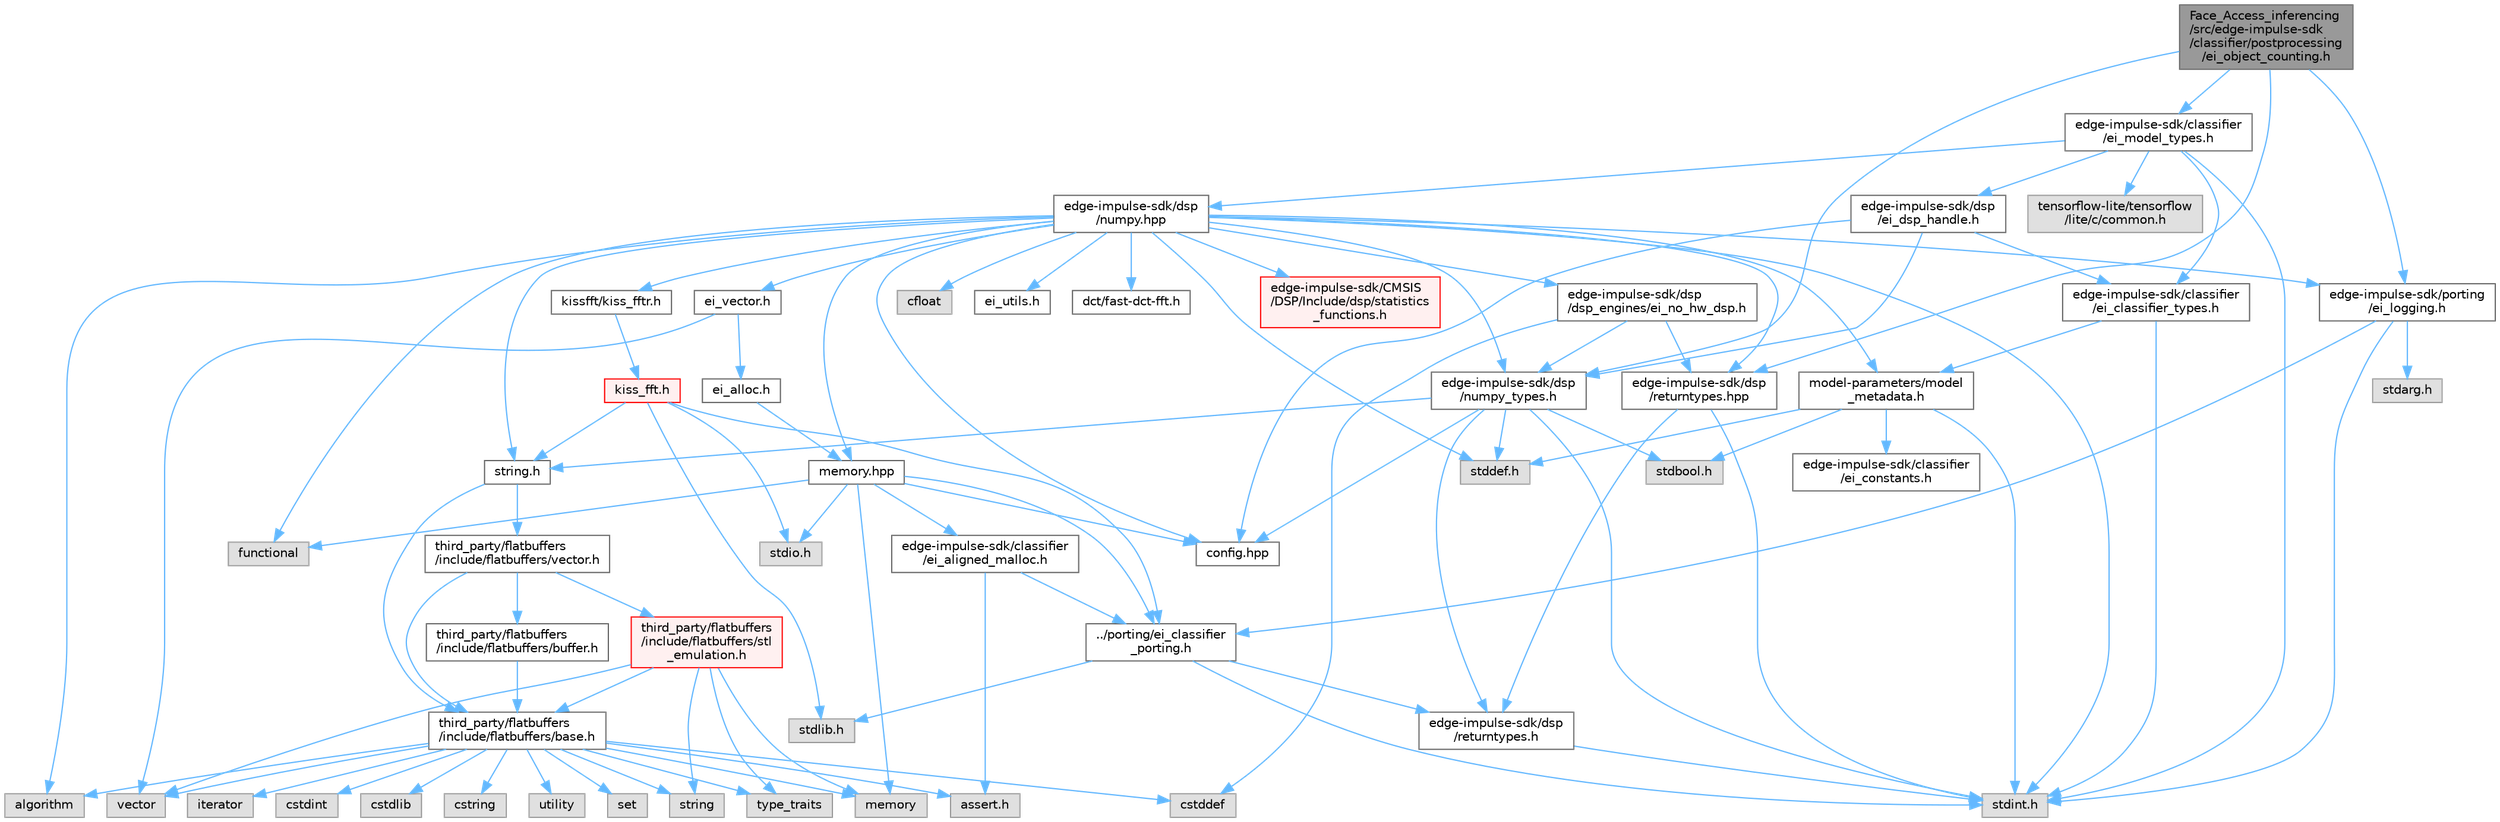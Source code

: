 digraph "Face_Access_inferencing/src/edge-impulse-sdk/classifier/postprocessing/ei_object_counting.h"
{
 // LATEX_PDF_SIZE
  bgcolor="transparent";
  edge [fontname=Helvetica,fontsize=10,labelfontname=Helvetica,labelfontsize=10];
  node [fontname=Helvetica,fontsize=10,shape=box,height=0.2,width=0.4];
  Node1 [id="Node000001",label="Face_Access_inferencing\l/src/edge-impulse-sdk\l/classifier/postprocessing\l/ei_object_counting.h",height=0.2,width=0.4,color="gray40", fillcolor="grey60", style="filled", fontcolor="black",tooltip=" "];
  Node1 -> Node2 [id="edge95_Node000001_Node000002",color="steelblue1",style="solid",tooltip=" "];
  Node2 [id="Node000002",label="edge-impulse-sdk/dsp\l/numpy_types.h",height=0.2,width=0.4,color="grey40", fillcolor="white", style="filled",URL="$numpy__types_8h.html",tooltip=" "];
  Node2 -> Node3 [id="edge96_Node000002_Node000003",color="steelblue1",style="solid",tooltip=" "];
  Node3 [id="Node000003",label="stdint.h",height=0.2,width=0.4,color="grey60", fillcolor="#E0E0E0", style="filled",tooltip=" "];
  Node2 -> Node4 [id="edge97_Node000002_Node000004",color="steelblue1",style="solid",tooltip=" "];
  Node4 [id="Node000004",label="stdbool.h",height=0.2,width=0.4,color="grey60", fillcolor="#E0E0E0", style="filled",tooltip=" "];
  Node2 -> Node5 [id="edge98_Node000002_Node000005",color="steelblue1",style="solid",tooltip=" "];
  Node5 [id="Node000005",label="string.h",height=0.2,width=0.4,color="grey40", fillcolor="white", style="filled",URL="$string_8h.html",tooltip=" "];
  Node5 -> Node6 [id="edge99_Node000005_Node000006",color="steelblue1",style="solid",tooltip=" "];
  Node6 [id="Node000006",label="third_party/flatbuffers\l/include/flatbuffers/base.h",height=0.2,width=0.4,color="grey40", fillcolor="white", style="filled",URL="$base_8h.html",tooltip=" "];
  Node6 -> Node7 [id="edge100_Node000006_Node000007",color="steelblue1",style="solid",tooltip=" "];
  Node7 [id="Node000007",label="assert.h",height=0.2,width=0.4,color="grey60", fillcolor="#E0E0E0", style="filled",tooltip=" "];
  Node6 -> Node8 [id="edge101_Node000006_Node000008",color="steelblue1",style="solid",tooltip=" "];
  Node8 [id="Node000008",label="cstdint",height=0.2,width=0.4,color="grey60", fillcolor="#E0E0E0", style="filled",tooltip=" "];
  Node6 -> Node9 [id="edge102_Node000006_Node000009",color="steelblue1",style="solid",tooltip=" "];
  Node9 [id="Node000009",label="cstddef",height=0.2,width=0.4,color="grey60", fillcolor="#E0E0E0", style="filled",tooltip=" "];
  Node6 -> Node10 [id="edge103_Node000006_Node000010",color="steelblue1",style="solid",tooltip=" "];
  Node10 [id="Node000010",label="cstdlib",height=0.2,width=0.4,color="grey60", fillcolor="#E0E0E0", style="filled",tooltip=" "];
  Node6 -> Node11 [id="edge104_Node000006_Node000011",color="steelblue1",style="solid",tooltip=" "];
  Node11 [id="Node000011",label="cstring",height=0.2,width=0.4,color="grey60", fillcolor="#E0E0E0", style="filled",tooltip=" "];
  Node6 -> Node12 [id="edge105_Node000006_Node000012",color="steelblue1",style="solid",tooltip=" "];
  Node12 [id="Node000012",label="utility",height=0.2,width=0.4,color="grey60", fillcolor="#E0E0E0", style="filled",tooltip=" "];
  Node6 -> Node13 [id="edge106_Node000006_Node000013",color="steelblue1",style="solid",tooltip=" "];
  Node13 [id="Node000013",label="string",height=0.2,width=0.4,color="grey60", fillcolor="#E0E0E0", style="filled",tooltip=" "];
  Node6 -> Node14 [id="edge107_Node000006_Node000014",color="steelblue1",style="solid",tooltip=" "];
  Node14 [id="Node000014",label="type_traits",height=0.2,width=0.4,color="grey60", fillcolor="#E0E0E0", style="filled",tooltip=" "];
  Node6 -> Node15 [id="edge108_Node000006_Node000015",color="steelblue1",style="solid",tooltip=" "];
  Node15 [id="Node000015",label="vector",height=0.2,width=0.4,color="grey60", fillcolor="#E0E0E0", style="filled",tooltip=" "];
  Node6 -> Node16 [id="edge109_Node000006_Node000016",color="steelblue1",style="solid",tooltip=" "];
  Node16 [id="Node000016",label="set",height=0.2,width=0.4,color="grey60", fillcolor="#E0E0E0", style="filled",tooltip=" "];
  Node6 -> Node17 [id="edge110_Node000006_Node000017",color="steelblue1",style="solid",tooltip=" "];
  Node17 [id="Node000017",label="algorithm",height=0.2,width=0.4,color="grey60", fillcolor="#E0E0E0", style="filled",tooltip=" "];
  Node6 -> Node18 [id="edge111_Node000006_Node000018",color="steelblue1",style="solid",tooltip=" "];
  Node18 [id="Node000018",label="iterator",height=0.2,width=0.4,color="grey60", fillcolor="#E0E0E0", style="filled",tooltip=" "];
  Node6 -> Node19 [id="edge112_Node000006_Node000019",color="steelblue1",style="solid",tooltip=" "];
  Node19 [id="Node000019",label="memory",height=0.2,width=0.4,color="grey60", fillcolor="#E0E0E0", style="filled",tooltip=" "];
  Node5 -> Node20 [id="edge113_Node000005_Node000020",color="steelblue1",style="solid",tooltip=" "];
  Node20 [id="Node000020",label="third_party/flatbuffers\l/include/flatbuffers/vector.h",height=0.2,width=0.4,color="grey40", fillcolor="white", style="filled",URL="$vector_8h.html",tooltip=" "];
  Node20 -> Node6 [id="edge114_Node000020_Node000006",color="steelblue1",style="solid",tooltip=" "];
  Node20 -> Node21 [id="edge115_Node000020_Node000021",color="steelblue1",style="solid",tooltip=" "];
  Node21 [id="Node000021",label="third_party/flatbuffers\l/include/flatbuffers/buffer.h",height=0.2,width=0.4,color="grey40", fillcolor="white", style="filled",URL="$buffer_8h.html",tooltip=" "];
  Node21 -> Node6 [id="edge116_Node000021_Node000006",color="steelblue1",style="solid",tooltip=" "];
  Node20 -> Node22 [id="edge117_Node000020_Node000022",color="steelblue1",style="solid",tooltip=" "];
  Node22 [id="Node000022",label="third_party/flatbuffers\l/include/flatbuffers/stl\l_emulation.h",height=0.2,width=0.4,color="red", fillcolor="#FFF0F0", style="filled",URL="$stl__emulation_8h.html",tooltip=" "];
  Node22 -> Node6 [id="edge118_Node000022_Node000006",color="steelblue1",style="solid",tooltip=" "];
  Node22 -> Node13 [id="edge119_Node000022_Node000013",color="steelblue1",style="solid",tooltip=" "];
  Node22 -> Node14 [id="edge120_Node000022_Node000014",color="steelblue1",style="solid",tooltip=" "];
  Node22 -> Node15 [id="edge121_Node000022_Node000015",color="steelblue1",style="solid",tooltip=" "];
  Node22 -> Node19 [id="edge122_Node000022_Node000019",color="steelblue1",style="solid",tooltip=" "];
  Node2 -> Node24 [id="edge123_Node000002_Node000024",color="steelblue1",style="solid",tooltip=" "];
  Node24 [id="Node000024",label="stddef.h",height=0.2,width=0.4,color="grey60", fillcolor="#E0E0E0", style="filled",tooltip=" "];
  Node2 -> Node25 [id="edge124_Node000002_Node000025",color="steelblue1",style="solid",tooltip=" "];
  Node25 [id="Node000025",label="config.hpp",height=0.2,width=0.4,color="grey40", fillcolor="white", style="filled",URL="$config_8hpp.html",tooltip=" "];
  Node2 -> Node26 [id="edge125_Node000002_Node000026",color="steelblue1",style="solid",tooltip=" "];
  Node26 [id="Node000026",label="edge-impulse-sdk/dsp\l/returntypes.h",height=0.2,width=0.4,color="grey40", fillcolor="white", style="filled",URL="$returntypes_8h.html",tooltip=" "];
  Node26 -> Node3 [id="edge126_Node000026_Node000003",color="steelblue1",style="solid",tooltip=" "];
  Node1 -> Node27 [id="edge127_Node000001_Node000027",color="steelblue1",style="solid",tooltip=" "];
  Node27 [id="Node000027",label="edge-impulse-sdk/dsp\l/returntypes.hpp",height=0.2,width=0.4,color="grey40", fillcolor="white", style="filled",URL="$returntypes_8hpp.html",tooltip=" "];
  Node27 -> Node3 [id="edge128_Node000027_Node000003",color="steelblue1",style="solid",tooltip=" "];
  Node27 -> Node26 [id="edge129_Node000027_Node000026",color="steelblue1",style="solid",tooltip=" "];
  Node1 -> Node28 [id="edge130_Node000001_Node000028",color="steelblue1",style="solid",tooltip=" "];
  Node28 [id="Node000028",label="edge-impulse-sdk/classifier\l/ei_model_types.h",height=0.2,width=0.4,color="grey40", fillcolor="white", style="filled",URL="$ei__model__types_8h.html",tooltip=" "];
  Node28 -> Node3 [id="edge131_Node000028_Node000003",color="steelblue1",style="solid",tooltip=" "];
  Node28 -> Node29 [id="edge132_Node000028_Node000029",color="steelblue1",style="solid",tooltip=" "];
  Node29 [id="Node000029",label="edge-impulse-sdk/classifier\l/ei_classifier_types.h",height=0.2,width=0.4,color="grey40", fillcolor="white", style="filled",URL="$ei__classifier__types_8h.html",tooltip=" "];
  Node29 -> Node3 [id="edge133_Node000029_Node000003",color="steelblue1",style="solid",tooltip=" "];
  Node29 -> Node30 [id="edge134_Node000029_Node000030",color="steelblue1",style="solid",tooltip=" "];
  Node30 [id="Node000030",label="model-parameters/model\l_metadata.h",height=0.2,width=0.4,color="grey40", fillcolor="white", style="filled",URL="$model__metadata_8h.html",tooltip=" "];
  Node30 -> Node3 [id="edge135_Node000030_Node000003",color="steelblue1",style="solid",tooltip=" "];
  Node30 -> Node4 [id="edge136_Node000030_Node000004",color="steelblue1",style="solid",tooltip=" "];
  Node30 -> Node24 [id="edge137_Node000030_Node000024",color="steelblue1",style="solid",tooltip=" "];
  Node30 -> Node31 [id="edge138_Node000030_Node000031",color="steelblue1",style="solid",tooltip=" "];
  Node31 [id="Node000031",label="edge-impulse-sdk/classifier\l/ei_constants.h",height=0.2,width=0.4,color="grey40", fillcolor="white", style="filled",URL="$ei__constants_8h.html",tooltip=" "];
  Node28 -> Node32 [id="edge139_Node000028_Node000032",color="steelblue1",style="solid",tooltip=" "];
  Node32 [id="Node000032",label="edge-impulse-sdk/dsp\l/ei_dsp_handle.h",height=0.2,width=0.4,color="grey40", fillcolor="white", style="filled",URL="$ei__dsp__handle_8h.html",tooltip=" "];
  Node32 -> Node25 [id="edge140_Node000032_Node000025",color="steelblue1",style="solid",tooltip=" "];
  Node32 -> Node2 [id="edge141_Node000032_Node000002",color="steelblue1",style="solid",tooltip=" "];
  Node32 -> Node29 [id="edge142_Node000032_Node000029",color="steelblue1",style="solid",tooltip=" "];
  Node28 -> Node33 [id="edge143_Node000028_Node000033",color="steelblue1",style="solid",tooltip=" "];
  Node33 [id="Node000033",label="edge-impulse-sdk/dsp\l/numpy.hpp",height=0.2,width=0.4,color="grey40", fillcolor="white", style="filled",URL="$numpy_8hpp.html",tooltip=" "];
  Node33 -> Node3 [id="edge144_Node000033_Node000003",color="steelblue1",style="solid",tooltip=" "];
  Node33 -> Node5 [id="edge145_Node000033_Node000005",color="steelblue1",style="solid",tooltip=" "];
  Node33 -> Node24 [id="edge146_Node000033_Node000024",color="steelblue1",style="solid",tooltip=" "];
  Node33 -> Node34 [id="edge147_Node000033_Node000034",color="steelblue1",style="solid",tooltip=" "];
  Node34 [id="Node000034",label="cfloat",height=0.2,width=0.4,color="grey60", fillcolor="#E0E0E0", style="filled",tooltip=" "];
  Node33 -> Node35 [id="edge148_Node000033_Node000035",color="steelblue1",style="solid",tooltip=" "];
  Node35 [id="Node000035",label="ei_vector.h",height=0.2,width=0.4,color="grey40", fillcolor="white", style="filled",URL="$ei__vector_8h.html",tooltip=" "];
  Node35 -> Node36 [id="edge149_Node000035_Node000036",color="steelblue1",style="solid",tooltip=" "];
  Node36 [id="Node000036",label="ei_alloc.h",height=0.2,width=0.4,color="grey40", fillcolor="white", style="filled",URL="$ei__alloc_8h.html",tooltip=" "];
  Node36 -> Node37 [id="edge150_Node000036_Node000037",color="steelblue1",style="solid",tooltip=" "];
  Node37 [id="Node000037",label="memory.hpp",height=0.2,width=0.4,color="grey40", fillcolor="white", style="filled",URL="$memory_8hpp.html",tooltip=" "];
  Node37 -> Node38 [id="edge151_Node000037_Node000038",color="steelblue1",style="solid",tooltip=" "];
  Node38 [id="Node000038",label="functional",height=0.2,width=0.4,color="grey60", fillcolor="#E0E0E0", style="filled",tooltip=" "];
  Node37 -> Node39 [id="edge152_Node000037_Node000039",color="steelblue1",style="solid",tooltip=" "];
  Node39 [id="Node000039",label="stdio.h",height=0.2,width=0.4,color="grey60", fillcolor="#E0E0E0", style="filled",tooltip=" "];
  Node37 -> Node19 [id="edge153_Node000037_Node000019",color="steelblue1",style="solid",tooltip=" "];
  Node37 -> Node40 [id="edge154_Node000037_Node000040",color="steelblue1",style="solid",tooltip=" "];
  Node40 [id="Node000040",label="../porting/ei_classifier\l_porting.h",height=0.2,width=0.4,color="grey40", fillcolor="white", style="filled",URL="$ei__classifier__porting_8h.html",tooltip=" "];
  Node40 -> Node3 [id="edge155_Node000040_Node000003",color="steelblue1",style="solid",tooltip=" "];
  Node40 -> Node41 [id="edge156_Node000040_Node000041",color="steelblue1",style="solid",tooltip=" "];
  Node41 [id="Node000041",label="stdlib.h",height=0.2,width=0.4,color="grey60", fillcolor="#E0E0E0", style="filled",tooltip=" "];
  Node40 -> Node26 [id="edge157_Node000040_Node000026",color="steelblue1",style="solid",tooltip=" "];
  Node37 -> Node42 [id="edge158_Node000037_Node000042",color="steelblue1",style="solid",tooltip=" "];
  Node42 [id="Node000042",label="edge-impulse-sdk/classifier\l/ei_aligned_malloc.h",height=0.2,width=0.4,color="grey40", fillcolor="white", style="filled",URL="$ei__aligned__malloc_8h.html",tooltip=" "];
  Node42 -> Node7 [id="edge159_Node000042_Node000007",color="steelblue1",style="solid",tooltip=" "];
  Node42 -> Node40 [id="edge160_Node000042_Node000040",color="steelblue1",style="solid",tooltip=" "];
  Node37 -> Node25 [id="edge161_Node000037_Node000025",color="steelblue1",style="solid",tooltip=" "];
  Node35 -> Node15 [id="edge162_Node000035_Node000015",color="steelblue1",style="solid",tooltip=" "];
  Node33 -> Node17 [id="edge163_Node000033_Node000017",color="steelblue1",style="solid",tooltip=" "];
  Node33 -> Node2 [id="edge164_Node000033_Node000002",color="steelblue1",style="solid",tooltip=" "];
  Node33 -> Node25 [id="edge165_Node000033_Node000025",color="steelblue1",style="solid",tooltip=" "];
  Node33 -> Node27 [id="edge166_Node000033_Node000027",color="steelblue1",style="solid",tooltip=" "];
  Node33 -> Node37 [id="edge167_Node000033_Node000037",color="steelblue1",style="solid",tooltip=" "];
  Node33 -> Node43 [id="edge168_Node000033_Node000043",color="steelblue1",style="solid",tooltip=" "];
  Node43 [id="Node000043",label="ei_utils.h",height=0.2,width=0.4,color="grey40", fillcolor="white", style="filled",URL="$ei__utils_8h.html",tooltip=" "];
  Node33 -> Node44 [id="edge169_Node000033_Node000044",color="steelblue1",style="solid",tooltip=" "];
  Node44 [id="Node000044",label="dct/fast-dct-fft.h",height=0.2,width=0.4,color="grey40", fillcolor="white", style="filled",URL="$fast-dct-fft_8h.html",tooltip=" "];
  Node33 -> Node45 [id="edge170_Node000033_Node000045",color="steelblue1",style="solid",tooltip=" "];
  Node45 [id="Node000045",label="kissfft/kiss_fftr.h",height=0.2,width=0.4,color="grey40", fillcolor="white", style="filled",URL="$_face___access__inferencing_2src_2edge-impulse-sdk_2dsp_2kissfft_2kiss__fftr_8h.html",tooltip=" "];
  Node45 -> Node46 [id="edge171_Node000045_Node000046",color="steelblue1",style="solid",tooltip=" "];
  Node46 [id="Node000046",label="kiss_fft.h",height=0.2,width=0.4,color="red", fillcolor="#FFF0F0", style="filled",URL="$_face___access__inferencing_2src_2edge-impulse-sdk_2dsp_2kissfft_2kiss__fft_8h.html",tooltip=" "];
  Node46 -> Node41 [id="edge172_Node000046_Node000041",color="steelblue1",style="solid",tooltip=" "];
  Node46 -> Node39 [id="edge173_Node000046_Node000039",color="steelblue1",style="solid",tooltip=" "];
  Node46 -> Node5 [id="edge174_Node000046_Node000005",color="steelblue1",style="solid",tooltip=" "];
  Node46 -> Node40 [id="edge175_Node000046_Node000040",color="steelblue1",style="solid",tooltip=" "];
  Node33 -> Node48 [id="edge176_Node000033_Node000048",color="steelblue1",style="solid",tooltip=" "];
  Node48 [id="Node000048",label="edge-impulse-sdk/porting\l/ei_logging.h",height=0.2,width=0.4,color="grey40", fillcolor="white", style="filled",URL="$ei__logging_8h.html",tooltip=" "];
  Node48 -> Node3 [id="edge177_Node000048_Node000003",color="steelblue1",style="solid",tooltip=" "];
  Node48 -> Node49 [id="edge178_Node000048_Node000049",color="steelblue1",style="solid",tooltip=" "];
  Node49 [id="Node000049",label="stdarg.h",height=0.2,width=0.4,color="grey60", fillcolor="#E0E0E0", style="filled",tooltip=" "];
  Node48 -> Node40 [id="edge179_Node000048_Node000040",color="steelblue1",style="solid",tooltip=" "];
  Node33 -> Node30 [id="edge180_Node000033_Node000030",color="steelblue1",style="solid",tooltip=" "];
  Node33 -> Node50 [id="edge181_Node000033_Node000050",color="steelblue1",style="solid",tooltip=" "];
  Node50 [id="Node000050",label="edge-impulse-sdk/dsp\l/dsp_engines/ei_no_hw_dsp.h",height=0.2,width=0.4,color="grey40", fillcolor="white", style="filled",URL="$ei__no__hw__dsp_8h.html",tooltip=" "];
  Node50 -> Node9 [id="edge182_Node000050_Node000009",color="steelblue1",style="solid",tooltip=" "];
  Node50 -> Node27 [id="edge183_Node000050_Node000027",color="steelblue1",style="solid",tooltip=" "];
  Node50 -> Node2 [id="edge184_Node000050_Node000002",color="steelblue1",style="solid",tooltip=" "];
  Node33 -> Node51 [id="edge185_Node000033_Node000051",color="steelblue1",style="solid",tooltip=" "];
  Node51 [id="Node000051",label="edge-impulse-sdk/CMSIS\l/DSP/Include/dsp/statistics\l_functions.h",height=0.2,width=0.4,color="red", fillcolor="#FFF0F0", style="filled",URL="$statistics__functions_8h.html",tooltip=" "];
  Node33 -> Node38 [id="edge186_Node000033_Node000038",color="steelblue1",style="solid",tooltip=" "];
  Node28 -> Node61 [id="edge187_Node000028_Node000061",color="steelblue1",style="solid",tooltip=" "];
  Node61 [id="Node000061",label="tensorflow-lite/tensorflow\l/lite/c/common.h",height=0.2,width=0.4,color="grey60", fillcolor="#E0E0E0", style="filled",tooltip=" "];
  Node1 -> Node48 [id="edge188_Node000001_Node000048",color="steelblue1",style="solid",tooltip=" "];
}
